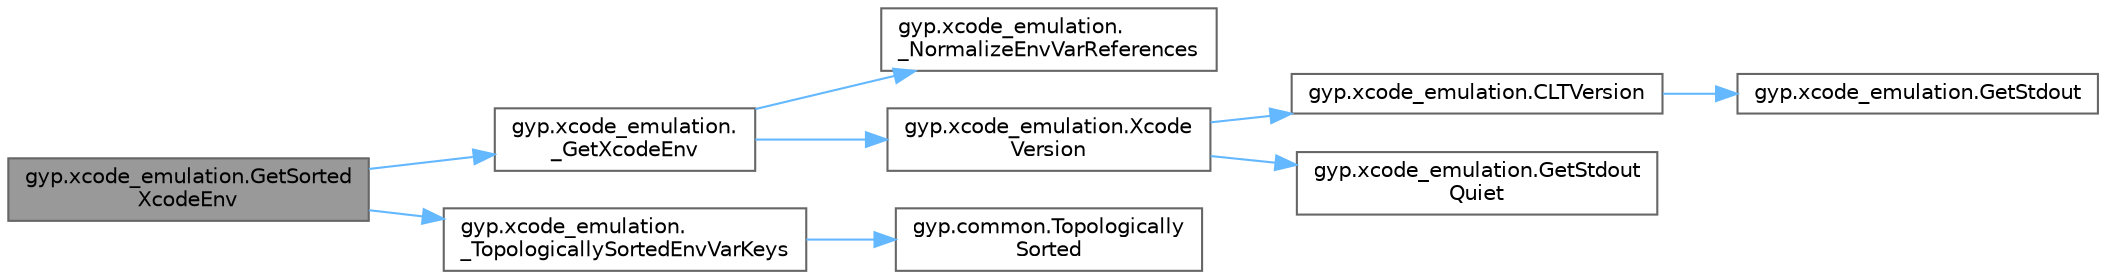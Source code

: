 digraph "gyp.xcode_emulation.GetSortedXcodeEnv"
{
 // LATEX_PDF_SIZE
  bgcolor="transparent";
  edge [fontname=Helvetica,fontsize=10,labelfontname=Helvetica,labelfontsize=10];
  node [fontname=Helvetica,fontsize=10,shape=box,height=0.2,width=0.4];
  rankdir="LR";
  Node1 [id="Node000001",label="gyp.xcode_emulation.GetSorted\lXcodeEnv",height=0.2,width=0.4,color="gray40", fillcolor="grey60", style="filled", fontcolor="black",tooltip=" "];
  Node1 -> Node2 [id="edge1_Node000001_Node000002",color="steelblue1",style="solid",tooltip=" "];
  Node2 [id="Node000002",label="gyp.xcode_emulation.\l_GetXcodeEnv",height=0.2,width=0.4,color="grey40", fillcolor="white", style="filled",URL="$namespacegyp_1_1xcode__emulation.html#a20cf4bd1d1fe866a606bd37ece2706c6",tooltip=" "];
  Node2 -> Node3 [id="edge2_Node000002_Node000003",color="steelblue1",style="solid",tooltip=" "];
  Node3 [id="Node000003",label="gyp.xcode_emulation.\l_NormalizeEnvVarReferences",height=0.2,width=0.4,color="grey40", fillcolor="white", style="filled",URL="$namespacegyp_1_1xcode__emulation.html#a35b0bce7d1ee0f80a4916f9ef62b99c8",tooltip=" "];
  Node2 -> Node4 [id="edge3_Node000002_Node000004",color="steelblue1",style="solid",tooltip=" "];
  Node4 [id="Node000004",label="gyp.xcode_emulation.Xcode\lVersion",height=0.2,width=0.4,color="grey40", fillcolor="white", style="filled",URL="$namespacegyp_1_1xcode__emulation.html#a1a72502b1aac015a0a76ecc2af66b973",tooltip=" "];
  Node4 -> Node5 [id="edge4_Node000004_Node000005",color="steelblue1",style="solid",tooltip=" "];
  Node5 [id="Node000005",label="gyp.xcode_emulation.CLTVersion",height=0.2,width=0.4,color="grey40", fillcolor="white", style="filled",URL="$namespacegyp_1_1xcode__emulation.html#a6181e86c098369dc23a157dcfd23853b",tooltip=" "];
  Node5 -> Node6 [id="edge5_Node000005_Node000006",color="steelblue1",style="solid",tooltip=" "];
  Node6 [id="Node000006",label="gyp.xcode_emulation.GetStdout",height=0.2,width=0.4,color="grey40", fillcolor="white", style="filled",URL="$namespacegyp_1_1xcode__emulation.html#aabad68c9d4c7da2ff4321c00e587657d",tooltip=" "];
  Node4 -> Node7 [id="edge6_Node000004_Node000007",color="steelblue1",style="solid",tooltip=" "];
  Node7 [id="Node000007",label="gyp.xcode_emulation.GetStdout\lQuiet",height=0.2,width=0.4,color="grey40", fillcolor="white", style="filled",URL="$namespacegyp_1_1xcode__emulation.html#a5b8393af614b0e40a6da0f9329f03957",tooltip=" "];
  Node1 -> Node8 [id="edge7_Node000001_Node000008",color="steelblue1",style="solid",tooltip=" "];
  Node8 [id="Node000008",label="gyp.xcode_emulation.\l_TopologicallySortedEnvVarKeys",height=0.2,width=0.4,color="grey40", fillcolor="white", style="filled",URL="$namespacegyp_1_1xcode__emulation.html#a38166312df4ac73982b33c34a9f254ec",tooltip=" "];
  Node8 -> Node9 [id="edge8_Node000008_Node000009",color="steelblue1",style="solid",tooltip=" "];
  Node9 [id="Node000009",label="gyp.common.Topologically\lSorted",height=0.2,width=0.4,color="grey40", fillcolor="white", style="filled",URL="$namespacegyp_1_1common.html#a959a06d815b87d3cb6ddd564bac597fd",tooltip=" "];
}
